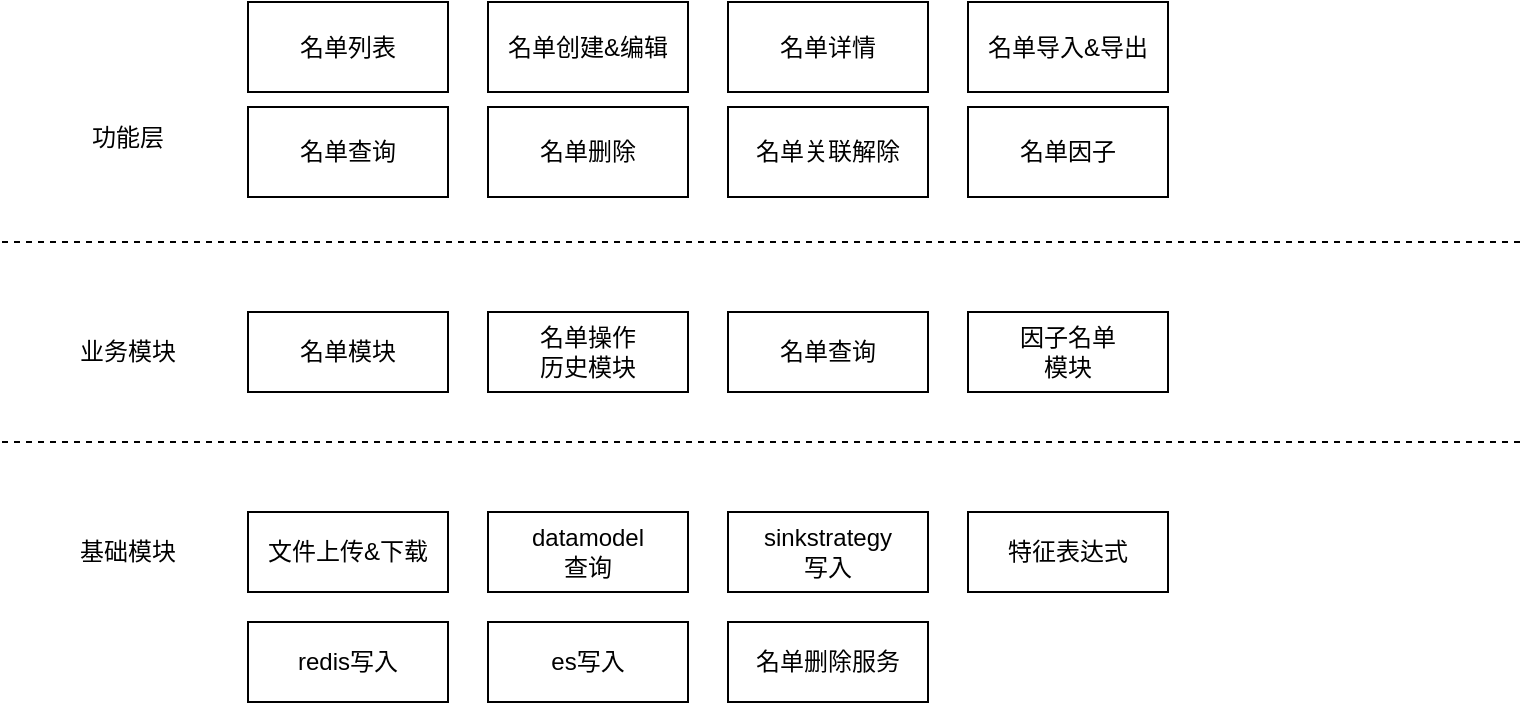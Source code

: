 <mxfile version="13.10.4" type="github">
  <diagram id="fZmqz08l0wKaYfAE1M2B" name="Page-1">
    <mxGraphModel dx="1258" dy="843" grid="1" gridSize="10" guides="1" tooltips="1" connect="1" arrows="1" fold="1" page="1" pageScale="1" pageWidth="827" pageHeight="1169" math="0" shadow="0">
      <root>
        <mxCell id="0" />
        <mxCell id="1" parent="0" />
        <mxCell id="Ygmw0eHIz2YQ1cM95j57-1" value="功能层" style="text;html=1;strokeColor=none;fillColor=none;align=center;verticalAlign=middle;whiteSpace=wrap;rounded=0;" vertex="1" parent="1">
          <mxGeometry x="90" y="252.5" width="80" height="30" as="geometry" />
        </mxCell>
        <mxCell id="Ygmw0eHIz2YQ1cM95j57-2" value="名单列表" style="rounded=0;whiteSpace=wrap;html=1;" vertex="1" parent="1">
          <mxGeometry x="190" y="200" width="100" height="45" as="geometry" />
        </mxCell>
        <mxCell id="Ygmw0eHIz2YQ1cM95j57-3" value="名单创建&amp;amp;编辑" style="rounded=0;whiteSpace=wrap;html=1;" vertex="1" parent="1">
          <mxGeometry x="310" y="200" width="100" height="45" as="geometry" />
        </mxCell>
        <mxCell id="Ygmw0eHIz2YQ1cM95j57-4" value="名单查询" style="rounded=0;whiteSpace=wrap;html=1;" vertex="1" parent="1">
          <mxGeometry x="190" y="252.5" width="100" height="45" as="geometry" />
        </mxCell>
        <mxCell id="Ygmw0eHIz2YQ1cM95j57-5" value="名单导入&amp;amp;导出" style="rounded=0;whiteSpace=wrap;html=1;" vertex="1" parent="1">
          <mxGeometry x="550" y="200" width="100" height="45" as="geometry" />
        </mxCell>
        <mxCell id="Ygmw0eHIz2YQ1cM95j57-6" value="名单因子" style="rounded=0;whiteSpace=wrap;html=1;" vertex="1" parent="1">
          <mxGeometry x="550" y="252.5" width="100" height="45" as="geometry" />
        </mxCell>
        <mxCell id="Ygmw0eHIz2YQ1cM95j57-8" value="业务模块" style="text;html=1;strokeColor=none;fillColor=none;align=center;verticalAlign=middle;whiteSpace=wrap;rounded=0;" vertex="1" parent="1">
          <mxGeometry x="90" y="360" width="80" height="30" as="geometry" />
        </mxCell>
        <mxCell id="Ygmw0eHIz2YQ1cM95j57-9" value="" style="endArrow=none;dashed=1;html=1;" edge="1" parent="1">
          <mxGeometry width="50" height="50" relative="1" as="geometry">
            <mxPoint x="67" y="320" as="sourcePoint" />
            <mxPoint x="827" y="320" as="targetPoint" />
          </mxGeometry>
        </mxCell>
        <mxCell id="Ygmw0eHIz2YQ1cM95j57-10" value="名单模块" style="rounded=0;whiteSpace=wrap;html=1;" vertex="1" parent="1">
          <mxGeometry x="190" y="355" width="100" height="40" as="geometry" />
        </mxCell>
        <mxCell id="Ygmw0eHIz2YQ1cM95j57-11" value="名单操作&lt;br&gt;历史模块" style="rounded=0;whiteSpace=wrap;html=1;" vertex="1" parent="1">
          <mxGeometry x="310" y="355" width="100" height="40" as="geometry" />
        </mxCell>
        <mxCell id="Ygmw0eHIz2YQ1cM95j57-13" value="名单查询" style="rounded=0;whiteSpace=wrap;html=1;" vertex="1" parent="1">
          <mxGeometry x="430" y="355" width="100" height="40" as="geometry" />
        </mxCell>
        <mxCell id="Ygmw0eHIz2YQ1cM95j57-14" value="因子名单&lt;br&gt;模块" style="rounded=0;whiteSpace=wrap;html=1;" vertex="1" parent="1">
          <mxGeometry x="550" y="355" width="100" height="40" as="geometry" />
        </mxCell>
        <mxCell id="Ygmw0eHIz2YQ1cM95j57-16" value="名单删除" style="rounded=0;whiteSpace=wrap;html=1;" vertex="1" parent="1">
          <mxGeometry x="310" y="252.5" width="100" height="45" as="geometry" />
        </mxCell>
        <mxCell id="Ygmw0eHIz2YQ1cM95j57-19" value="名单关联解除" style="rounded=0;whiteSpace=wrap;html=1;" vertex="1" parent="1">
          <mxGeometry x="430" y="252.5" width="100" height="45" as="geometry" />
        </mxCell>
        <mxCell id="Ygmw0eHIz2YQ1cM95j57-22" value="基础模块" style="text;html=1;strokeColor=none;fillColor=none;align=center;verticalAlign=middle;whiteSpace=wrap;rounded=0;" vertex="1" parent="1">
          <mxGeometry x="90" y="460" width="80" height="30" as="geometry" />
        </mxCell>
        <mxCell id="Ygmw0eHIz2YQ1cM95j57-24" value="" style="endArrow=none;dashed=1;html=1;" edge="1" parent="1">
          <mxGeometry width="50" height="50" relative="1" as="geometry">
            <mxPoint x="67" y="420" as="sourcePoint" />
            <mxPoint x="827" y="420" as="targetPoint" />
          </mxGeometry>
        </mxCell>
        <mxCell id="Ygmw0eHIz2YQ1cM95j57-25" value="名单详情" style="rounded=0;whiteSpace=wrap;html=1;" vertex="1" parent="1">
          <mxGeometry x="430" y="200" width="100" height="45" as="geometry" />
        </mxCell>
        <mxCell id="Ygmw0eHIz2YQ1cM95j57-27" value="文件上传&amp;amp;下载" style="rounded=0;whiteSpace=wrap;html=1;" vertex="1" parent="1">
          <mxGeometry x="190" y="455" width="100" height="40" as="geometry" />
        </mxCell>
        <mxCell id="Ygmw0eHIz2YQ1cM95j57-28" value="datamodel&lt;br&gt;查询" style="rounded=0;whiteSpace=wrap;html=1;" vertex="1" parent="1">
          <mxGeometry x="310" y="455" width="100" height="40" as="geometry" />
        </mxCell>
        <mxCell id="Ygmw0eHIz2YQ1cM95j57-29" value="sinkstrategy&lt;br&gt;写入" style="rounded=0;whiteSpace=wrap;html=1;" vertex="1" parent="1">
          <mxGeometry x="430" y="455" width="100" height="40" as="geometry" />
        </mxCell>
        <mxCell id="Ygmw0eHIz2YQ1cM95j57-30" value="特征表达式" style="rounded=0;whiteSpace=wrap;html=1;" vertex="1" parent="1">
          <mxGeometry x="550" y="455" width="100" height="40" as="geometry" />
        </mxCell>
        <mxCell id="Ygmw0eHIz2YQ1cM95j57-31" value="redis写入" style="rounded=0;whiteSpace=wrap;html=1;" vertex="1" parent="1">
          <mxGeometry x="190" y="510" width="100" height="40" as="geometry" />
        </mxCell>
        <mxCell id="Ygmw0eHIz2YQ1cM95j57-32" value="es写入" style="rounded=0;whiteSpace=wrap;html=1;" vertex="1" parent="1">
          <mxGeometry x="310" y="510" width="100" height="40" as="geometry" />
        </mxCell>
        <mxCell id="Ygmw0eHIz2YQ1cM95j57-33" value="名单删除服务" style="rounded=0;whiteSpace=wrap;html=1;" vertex="1" parent="1">
          <mxGeometry x="430" y="510" width="100" height="40" as="geometry" />
        </mxCell>
      </root>
    </mxGraphModel>
  </diagram>
</mxfile>
